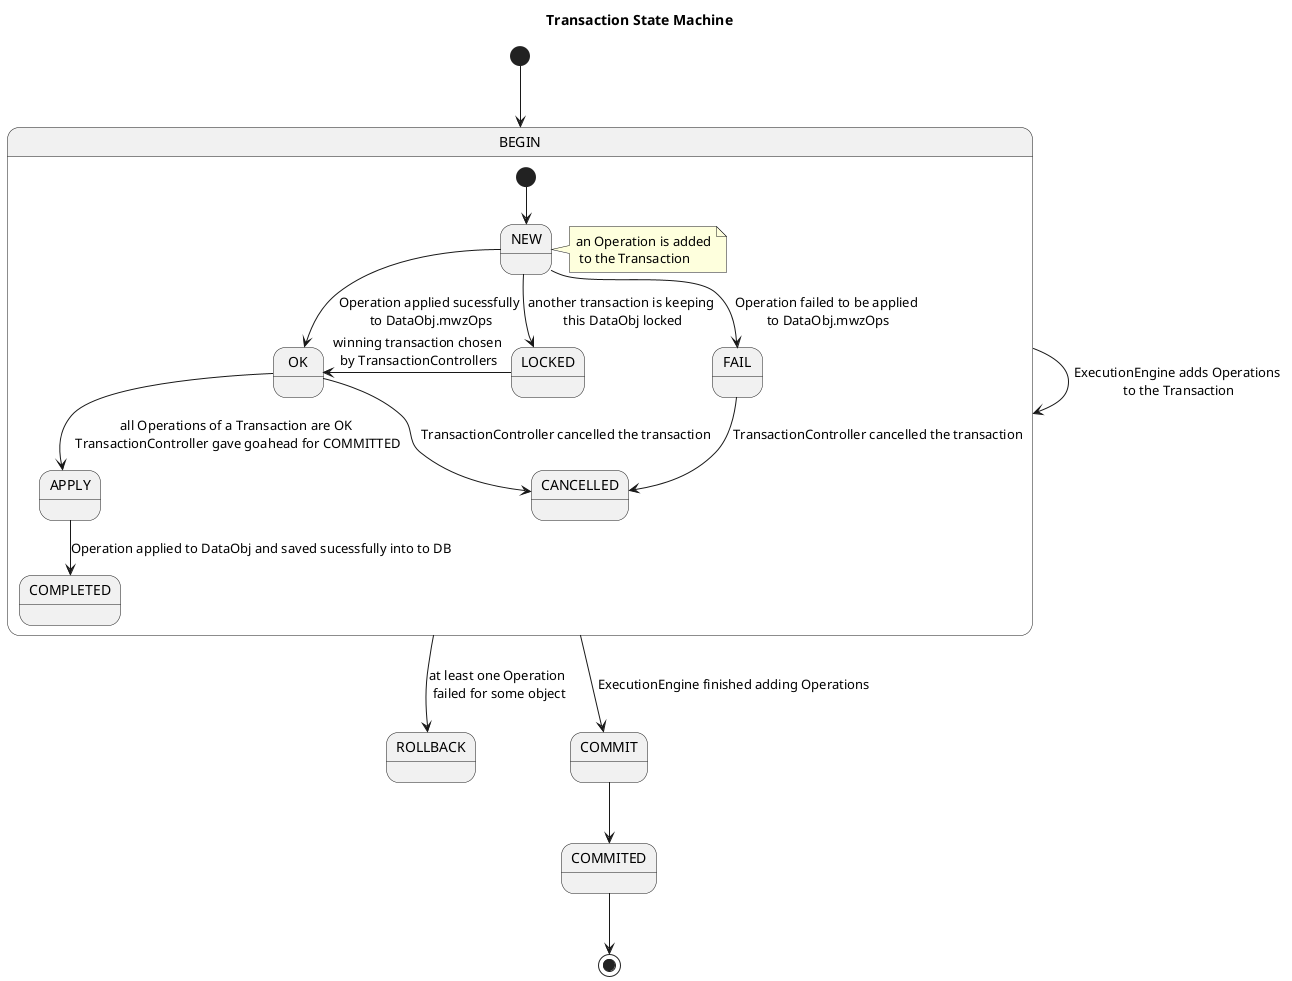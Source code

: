 @startuml TransactionStateMachine

title Transaction State Machine

[*] --> BEGIN

BEGIN -> BEGIN: ExecutionEngine adds Operations\n to the Transaction

BEGIN --> ROLLBACK: at least one Operation\n failed for some object

BEGIN --> COMMIT: ExecutionEngine finished adding Operations

state BEGIN {
  [*] --> NEW
  note right of NEW: an Operation is added\n to the Transaction
  NEW --> OK: Operation applied sucessfully\n to DataObj.mwzOps
  NEW --> FAIL: Operation failed to be applied\n to DataObj.mwzOps
  NEW --> LOCKED: another transaction is keeping\n this DataObj locked
  LOCKED -left-> OK: winning transaction chosen\n by TransactionControllers
  OK --> APPLY: all Operations of a Transaction are OK\n TransactionController gave goahead for COMMITTED
  FAIL --> CANCELLED: TransactionController cancelled the transaction
  OK --> CANCELLED: TransactionController cancelled the transaction
  APPLY --> COMPLETED: Operation applied to DataObj and saved sucessfully into to DB
}

COMMIT --> COMMITED

COMMITED --> [*]

@enduml
